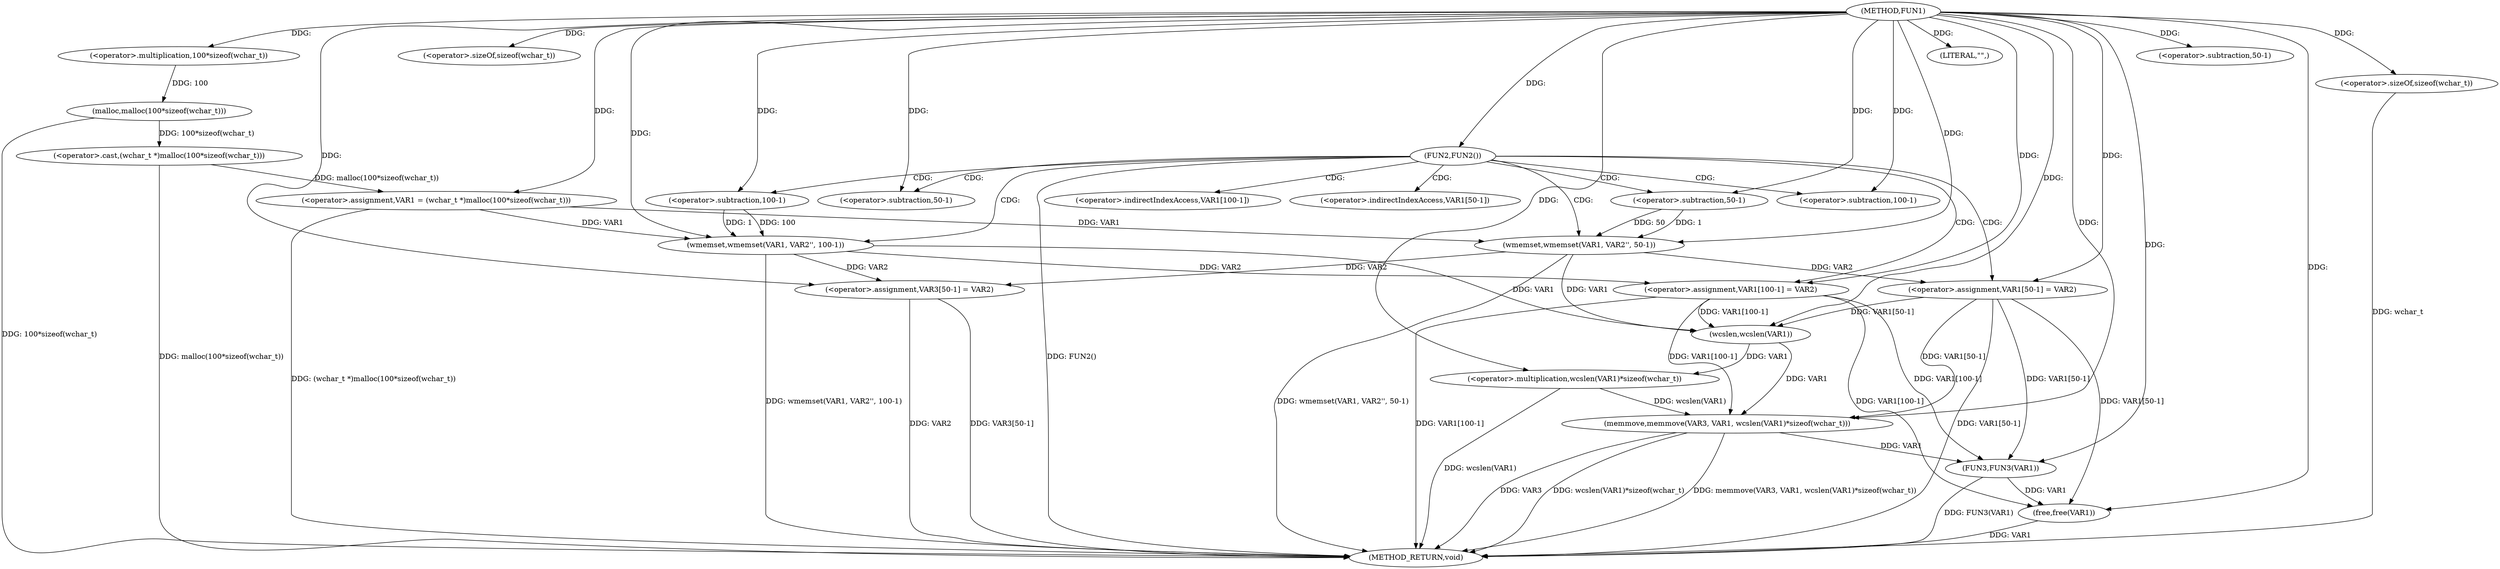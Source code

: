 digraph FUN1 {  
"1000100" [label = "(METHOD,FUN1)" ]
"1000164" [label = "(METHOD_RETURN,void)" ]
"1000103" [label = "(<operator>.assignment,VAR1 = (wchar_t *)malloc(100*sizeof(wchar_t)))" ]
"1000105" [label = "(<operator>.cast,(wchar_t *)malloc(100*sizeof(wchar_t)))" ]
"1000107" [label = "(malloc,malloc(100*sizeof(wchar_t)))" ]
"1000108" [label = "(<operator>.multiplication,100*sizeof(wchar_t))" ]
"1000110" [label = "(<operator>.sizeOf,sizeof(wchar_t))" ]
"1000113" [label = "(FUN2,FUN2())" ]
"1000115" [label = "(wmemset,wmemset(VAR1, VAR2'', 100-1))" ]
"1000118" [label = "(<operator>.subtraction,100-1)" ]
"1000121" [label = "(<operator>.assignment,VAR1[100-1] = VAR2)" ]
"1000124" [label = "(<operator>.subtraction,100-1)" ]
"1000130" [label = "(wmemset,wmemset(VAR1, VAR2'', 50-1))" ]
"1000133" [label = "(<operator>.subtraction,50-1)" ]
"1000136" [label = "(<operator>.assignment,VAR1[50-1] = VAR2)" ]
"1000139" [label = "(<operator>.subtraction,50-1)" ]
"1000144" [label = "(LITERAL,\"\",)" ]
"1000145" [label = "(memmove,memmove(VAR3, VAR1, wcslen(VAR1)*sizeof(wchar_t)))" ]
"1000148" [label = "(<operator>.multiplication,wcslen(VAR1)*sizeof(wchar_t))" ]
"1000149" [label = "(wcslen,wcslen(VAR1))" ]
"1000151" [label = "(<operator>.sizeOf,sizeof(wchar_t))" ]
"1000153" [label = "(<operator>.assignment,VAR3[50-1] = VAR2)" ]
"1000156" [label = "(<operator>.subtraction,50-1)" ]
"1000160" [label = "(FUN3,FUN3(VAR1))" ]
"1000162" [label = "(free,free(VAR1))" ]
"1000122" [label = "(<operator>.indirectIndexAccess,VAR1[100-1])" ]
"1000137" [label = "(<operator>.indirectIndexAccess,VAR1[50-1])" ]
  "1000153" -> "1000164"  [ label = "DDG: VAR2"] 
  "1000130" -> "1000164"  [ label = "DDG: wmemset(VAR1, VAR2'', 50-1)"] 
  "1000107" -> "1000164"  [ label = "DDG: 100*sizeof(wchar_t)"] 
  "1000103" -> "1000164"  [ label = "DDG: (wchar_t *)malloc(100*sizeof(wchar_t))"] 
  "1000160" -> "1000164"  [ label = "DDG: FUN3(VAR1)"] 
  "1000151" -> "1000164"  [ label = "DDG: wchar_t"] 
  "1000153" -> "1000164"  [ label = "DDG: VAR3[50-1]"] 
  "1000113" -> "1000164"  [ label = "DDG: FUN2()"] 
  "1000136" -> "1000164"  [ label = "DDG: VAR1[50-1]"] 
  "1000105" -> "1000164"  [ label = "DDG: malloc(100*sizeof(wchar_t))"] 
  "1000115" -> "1000164"  [ label = "DDG: wmemset(VAR1, VAR2'', 100-1)"] 
  "1000148" -> "1000164"  [ label = "DDG: wcslen(VAR1)"] 
  "1000145" -> "1000164"  [ label = "DDG: wcslen(VAR1)*sizeof(wchar_t)"] 
  "1000121" -> "1000164"  [ label = "DDG: VAR1[100-1]"] 
  "1000145" -> "1000164"  [ label = "DDG: memmove(VAR3, VAR1, wcslen(VAR1)*sizeof(wchar_t))"] 
  "1000162" -> "1000164"  [ label = "DDG: VAR1"] 
  "1000145" -> "1000164"  [ label = "DDG: VAR3"] 
  "1000105" -> "1000103"  [ label = "DDG: malloc(100*sizeof(wchar_t))"] 
  "1000100" -> "1000103"  [ label = "DDG: "] 
  "1000107" -> "1000105"  [ label = "DDG: 100*sizeof(wchar_t)"] 
  "1000108" -> "1000107"  [ label = "DDG: 100"] 
  "1000100" -> "1000108"  [ label = "DDG: "] 
  "1000100" -> "1000110"  [ label = "DDG: "] 
  "1000100" -> "1000113"  [ label = "DDG: "] 
  "1000103" -> "1000115"  [ label = "DDG: VAR1"] 
  "1000100" -> "1000115"  [ label = "DDG: "] 
  "1000118" -> "1000115"  [ label = "DDG: 100"] 
  "1000118" -> "1000115"  [ label = "DDG: 1"] 
  "1000100" -> "1000118"  [ label = "DDG: "] 
  "1000115" -> "1000121"  [ label = "DDG: VAR2"] 
  "1000100" -> "1000121"  [ label = "DDG: "] 
  "1000100" -> "1000124"  [ label = "DDG: "] 
  "1000103" -> "1000130"  [ label = "DDG: VAR1"] 
  "1000100" -> "1000130"  [ label = "DDG: "] 
  "1000133" -> "1000130"  [ label = "DDG: 50"] 
  "1000133" -> "1000130"  [ label = "DDG: 1"] 
  "1000100" -> "1000133"  [ label = "DDG: "] 
  "1000130" -> "1000136"  [ label = "DDG: VAR2"] 
  "1000100" -> "1000136"  [ label = "DDG: "] 
  "1000100" -> "1000139"  [ label = "DDG: "] 
  "1000100" -> "1000144"  [ label = "DDG: "] 
  "1000100" -> "1000145"  [ label = "DDG: "] 
  "1000121" -> "1000145"  [ label = "DDG: VAR1[100-1]"] 
  "1000149" -> "1000145"  [ label = "DDG: VAR1"] 
  "1000136" -> "1000145"  [ label = "DDG: VAR1[50-1]"] 
  "1000148" -> "1000145"  [ label = "DDG: wcslen(VAR1)"] 
  "1000149" -> "1000148"  [ label = "DDG: VAR1"] 
  "1000121" -> "1000149"  [ label = "DDG: VAR1[100-1]"] 
  "1000115" -> "1000149"  [ label = "DDG: VAR1"] 
  "1000136" -> "1000149"  [ label = "DDG: VAR1[50-1]"] 
  "1000130" -> "1000149"  [ label = "DDG: VAR1"] 
  "1000100" -> "1000149"  [ label = "DDG: "] 
  "1000100" -> "1000148"  [ label = "DDG: "] 
  "1000100" -> "1000151"  [ label = "DDG: "] 
  "1000100" -> "1000153"  [ label = "DDG: "] 
  "1000130" -> "1000153"  [ label = "DDG: VAR2"] 
  "1000115" -> "1000153"  [ label = "DDG: VAR2"] 
  "1000100" -> "1000156"  [ label = "DDG: "] 
  "1000121" -> "1000160"  [ label = "DDG: VAR1[100-1]"] 
  "1000145" -> "1000160"  [ label = "DDG: VAR1"] 
  "1000136" -> "1000160"  [ label = "DDG: VAR1[50-1]"] 
  "1000100" -> "1000160"  [ label = "DDG: "] 
  "1000121" -> "1000162"  [ label = "DDG: VAR1[100-1]"] 
  "1000160" -> "1000162"  [ label = "DDG: VAR1"] 
  "1000136" -> "1000162"  [ label = "DDG: VAR1[50-1]"] 
  "1000100" -> "1000162"  [ label = "DDG: "] 
  "1000113" -> "1000121"  [ label = "CDG: "] 
  "1000113" -> "1000137"  [ label = "CDG: "] 
  "1000113" -> "1000124"  [ label = "CDG: "] 
  "1000113" -> "1000130"  [ label = "CDG: "] 
  "1000113" -> "1000139"  [ label = "CDG: "] 
  "1000113" -> "1000115"  [ label = "CDG: "] 
  "1000113" -> "1000133"  [ label = "CDG: "] 
  "1000113" -> "1000136"  [ label = "CDG: "] 
  "1000113" -> "1000118"  [ label = "CDG: "] 
  "1000113" -> "1000122"  [ label = "CDG: "] 
}
